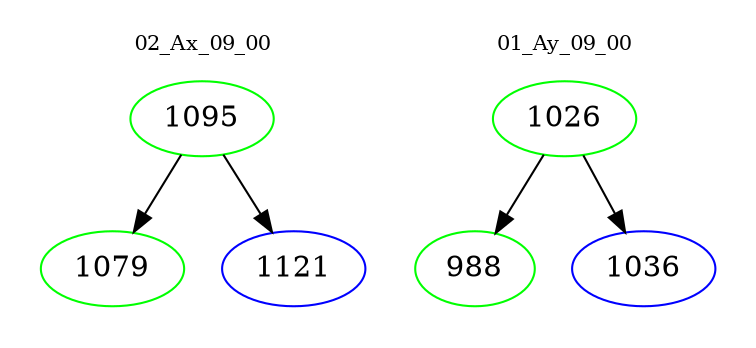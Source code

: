 digraph{
subgraph cluster_0 {
color = white
label = "02_Ax_09_00";
fontsize=10;
T0_1095 [label="1095", color="green"]
T0_1095 -> T0_1079 [color="black"]
T0_1079 [label="1079", color="green"]
T0_1095 -> T0_1121 [color="black"]
T0_1121 [label="1121", color="blue"]
}
subgraph cluster_1 {
color = white
label = "01_Ay_09_00";
fontsize=10;
T1_1026 [label="1026", color="green"]
T1_1026 -> T1_988 [color="black"]
T1_988 [label="988", color="green"]
T1_1026 -> T1_1036 [color="black"]
T1_1036 [label="1036", color="blue"]
}
}

